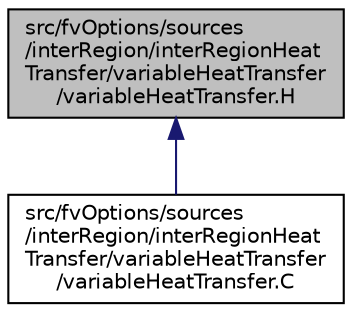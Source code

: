 digraph "src/fvOptions/sources/interRegion/interRegionHeatTransfer/variableHeatTransfer/variableHeatTransfer.H"
{
  bgcolor="transparent";
  edge [fontname="Helvetica",fontsize="10",labelfontname="Helvetica",labelfontsize="10"];
  node [fontname="Helvetica",fontsize="10",shape=record];
  Node1 [label="src/fvOptions/sources\l/interRegion/interRegionHeat\lTransfer/variableHeatTransfer\l/variableHeatTransfer.H",height=0.2,width=0.4,color="black", fillcolor="grey75", style="filled", fontcolor="black"];
  Node1 -> Node2 [dir="back",color="midnightblue",fontsize="10",style="solid",fontname="Helvetica"];
  Node2 [label="src/fvOptions/sources\l/interRegion/interRegionHeat\lTransfer/variableHeatTransfer\l/variableHeatTransfer.C",height=0.2,width=0.4,color="black",URL="$a06488.html"];
}
